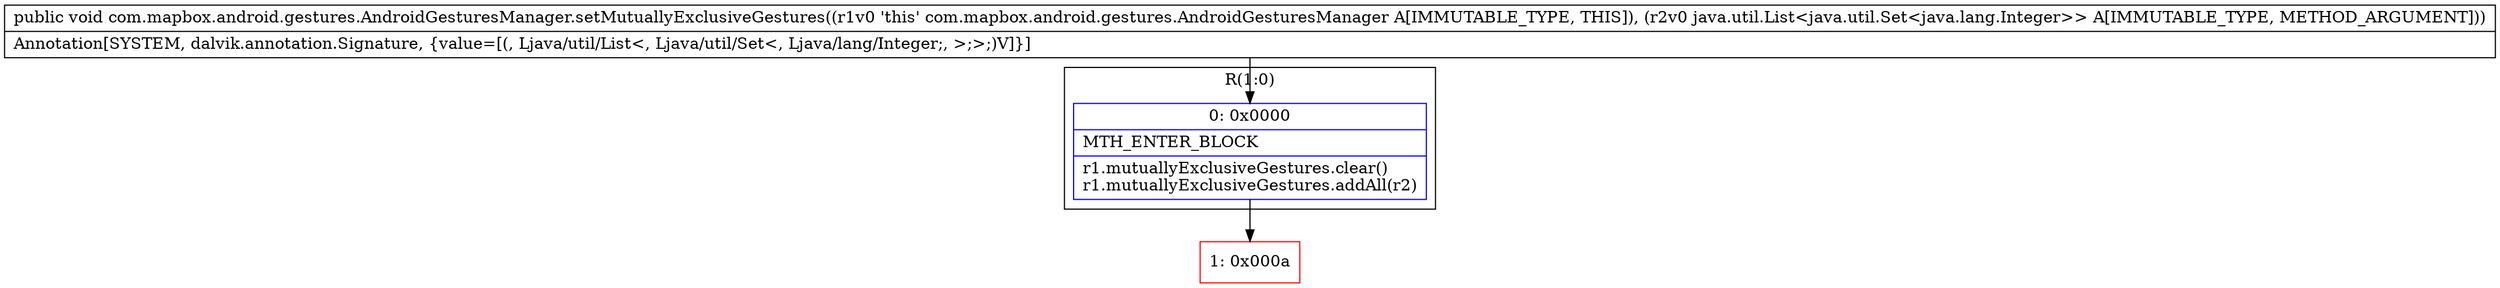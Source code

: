digraph "CFG forcom.mapbox.android.gestures.AndroidGesturesManager.setMutuallyExclusiveGestures(Ljava\/util\/List;)V" {
subgraph cluster_Region_290591712 {
label = "R(1:0)";
node [shape=record,color=blue];
Node_0 [shape=record,label="{0\:\ 0x0000|MTH_ENTER_BLOCK\l|r1.mutuallyExclusiveGestures.clear()\lr1.mutuallyExclusiveGestures.addAll(r2)\l}"];
}
Node_1 [shape=record,color=red,label="{1\:\ 0x000a}"];
MethodNode[shape=record,label="{public void com.mapbox.android.gestures.AndroidGesturesManager.setMutuallyExclusiveGestures((r1v0 'this' com.mapbox.android.gestures.AndroidGesturesManager A[IMMUTABLE_TYPE, THIS]), (r2v0 java.util.List\<java.util.Set\<java.lang.Integer\>\> A[IMMUTABLE_TYPE, METHOD_ARGUMENT]))  | Annotation[SYSTEM, dalvik.annotation.Signature, \{value=[(, Ljava\/util\/List\<, Ljava\/util\/Set\<, Ljava\/lang\/Integer;, \>;\>;)V]\}]\l}"];
MethodNode -> Node_0;
Node_0 -> Node_1;
}

